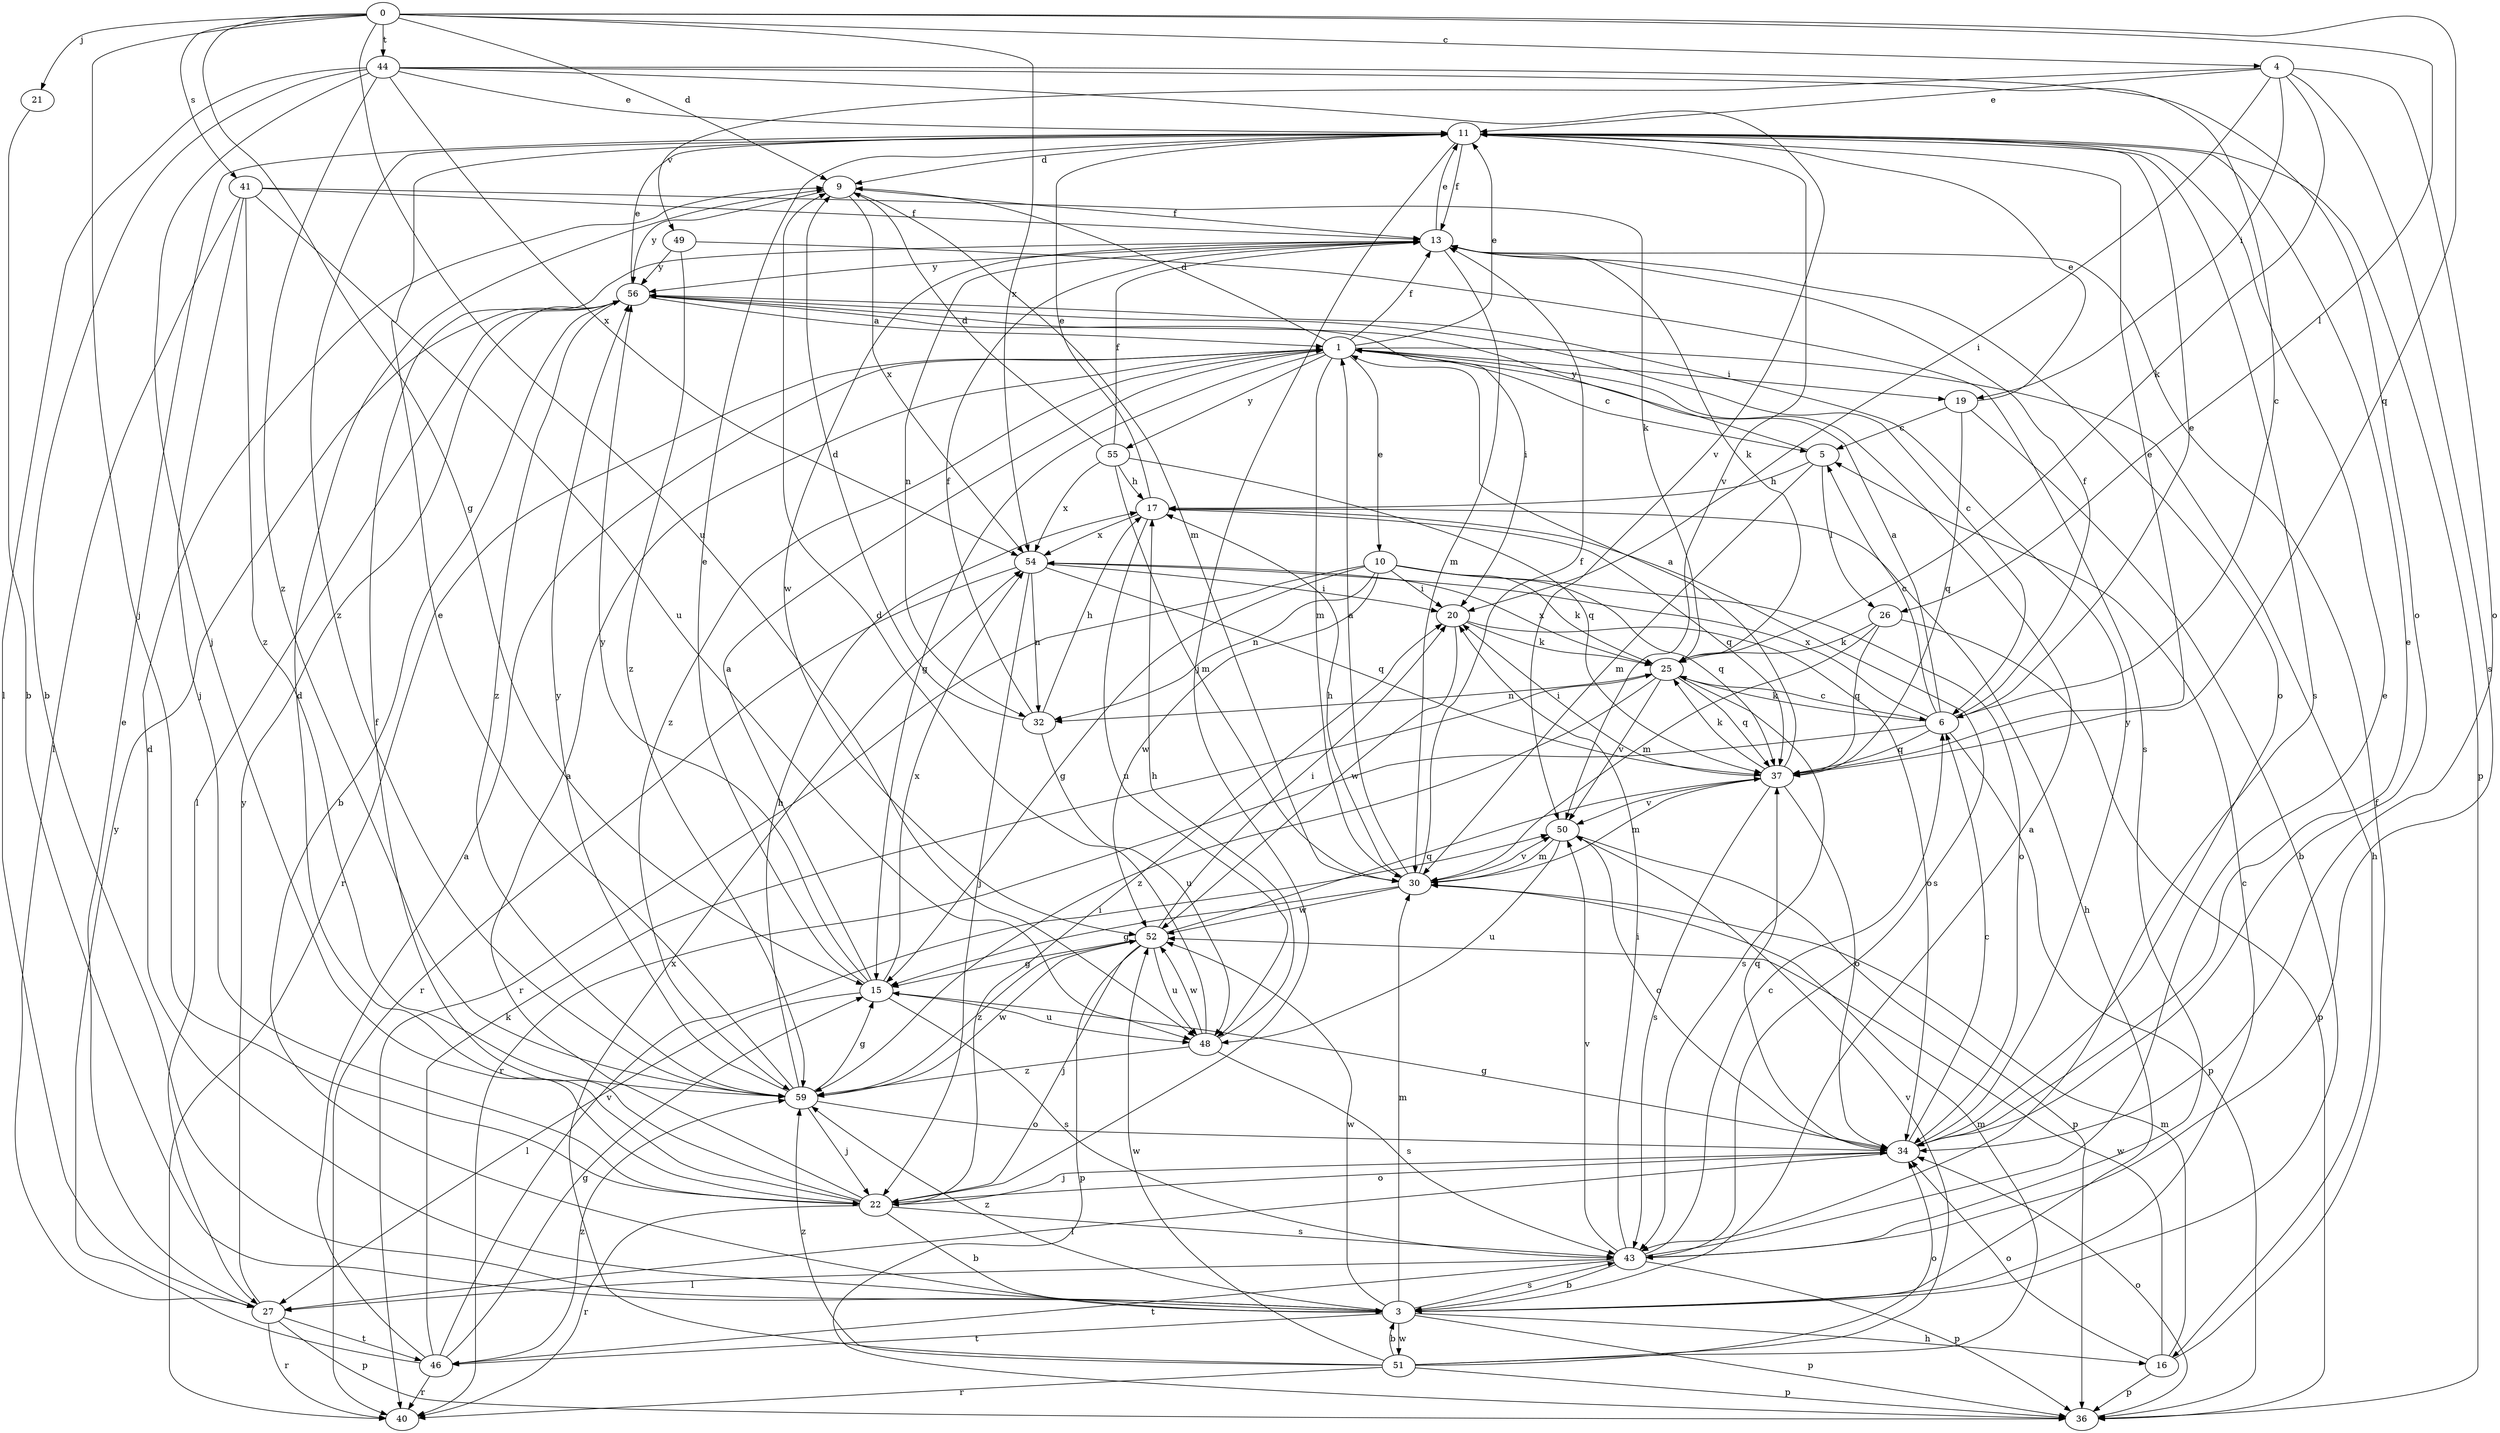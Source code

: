 strict digraph  {
0;
1;
3;
4;
5;
6;
9;
10;
11;
13;
15;
16;
17;
19;
20;
21;
22;
25;
26;
27;
30;
32;
34;
36;
37;
40;
41;
43;
44;
46;
48;
49;
50;
51;
52;
54;
55;
56;
59;
0 -> 4  [label=c];
0 -> 9  [label=d];
0 -> 15  [label=g];
0 -> 21  [label=j];
0 -> 22  [label=j];
0 -> 26  [label=l];
0 -> 37  [label=q];
0 -> 41  [label=s];
0 -> 44  [label=t];
0 -> 48  [label=u];
0 -> 54  [label=x];
1 -> 5  [label=c];
1 -> 9  [label=d];
1 -> 10  [label=e];
1 -> 11  [label=e];
1 -> 13  [label=f];
1 -> 15  [label=g];
1 -> 16  [label=h];
1 -> 19  [label=i];
1 -> 30  [label=m];
1 -> 40  [label=r];
1 -> 55  [label=y];
1 -> 59  [label=z];
3 -> 1  [label=a];
3 -> 5  [label=c];
3 -> 9  [label=d];
3 -> 16  [label=h];
3 -> 17  [label=h];
3 -> 30  [label=m];
3 -> 36  [label=p];
3 -> 43  [label=s];
3 -> 46  [label=t];
3 -> 51  [label=w];
3 -> 52  [label=w];
3 -> 59  [label=z];
4 -> 11  [label=e];
4 -> 19  [label=i];
4 -> 20  [label=i];
4 -> 25  [label=k];
4 -> 34  [label=o];
4 -> 43  [label=s];
4 -> 49  [label=v];
5 -> 17  [label=h];
5 -> 26  [label=l];
5 -> 30  [label=m];
5 -> 56  [label=y];
6 -> 1  [label=a];
6 -> 5  [label=c];
6 -> 11  [label=e];
6 -> 13  [label=f];
6 -> 25  [label=k];
6 -> 36  [label=p];
6 -> 37  [label=q];
6 -> 40  [label=r];
6 -> 54  [label=x];
9 -> 13  [label=f];
9 -> 30  [label=m];
9 -> 54  [label=x];
9 -> 56  [label=y];
10 -> 15  [label=g];
10 -> 20  [label=i];
10 -> 25  [label=k];
10 -> 32  [label=n];
10 -> 34  [label=o];
10 -> 37  [label=q];
10 -> 40  [label=r];
10 -> 52  [label=w];
11 -> 9  [label=d];
11 -> 13  [label=f];
11 -> 22  [label=j];
11 -> 36  [label=p];
11 -> 43  [label=s];
11 -> 50  [label=v];
11 -> 59  [label=z];
13 -> 11  [label=e];
13 -> 25  [label=k];
13 -> 30  [label=m];
13 -> 32  [label=n];
13 -> 34  [label=o];
13 -> 52  [label=w];
13 -> 56  [label=y];
15 -> 1  [label=a];
15 -> 11  [label=e];
15 -> 27  [label=l];
15 -> 43  [label=s];
15 -> 48  [label=u];
15 -> 54  [label=x];
15 -> 56  [label=y];
16 -> 13  [label=f];
16 -> 30  [label=m];
16 -> 34  [label=o];
16 -> 36  [label=p];
16 -> 52  [label=w];
17 -> 11  [label=e];
17 -> 37  [label=q];
17 -> 43  [label=s];
17 -> 48  [label=u];
17 -> 54  [label=x];
19 -> 3  [label=b];
19 -> 5  [label=c];
19 -> 11  [label=e];
19 -> 37  [label=q];
20 -> 25  [label=k];
20 -> 34  [label=o];
20 -> 52  [label=w];
21 -> 3  [label=b];
22 -> 1  [label=a];
22 -> 3  [label=b];
22 -> 9  [label=d];
22 -> 13  [label=f];
22 -> 20  [label=i];
22 -> 34  [label=o];
22 -> 40  [label=r];
22 -> 43  [label=s];
25 -> 6  [label=c];
25 -> 32  [label=n];
25 -> 37  [label=q];
25 -> 43  [label=s];
25 -> 50  [label=v];
25 -> 54  [label=x];
25 -> 59  [label=z];
26 -> 25  [label=k];
26 -> 30  [label=m];
26 -> 36  [label=p];
26 -> 37  [label=q];
27 -> 11  [label=e];
27 -> 36  [label=p];
27 -> 40  [label=r];
27 -> 46  [label=t];
27 -> 56  [label=y];
30 -> 1  [label=a];
30 -> 13  [label=f];
30 -> 15  [label=g];
30 -> 17  [label=h];
30 -> 50  [label=v];
30 -> 52  [label=w];
32 -> 9  [label=d];
32 -> 13  [label=f];
32 -> 17  [label=h];
32 -> 48  [label=u];
34 -> 6  [label=c];
34 -> 11  [label=e];
34 -> 15  [label=g];
34 -> 22  [label=j];
34 -> 27  [label=l];
34 -> 37  [label=q];
34 -> 56  [label=y];
36 -> 34  [label=o];
37 -> 1  [label=a];
37 -> 11  [label=e];
37 -> 20  [label=i];
37 -> 25  [label=k];
37 -> 30  [label=m];
37 -> 34  [label=o];
37 -> 43  [label=s];
37 -> 50  [label=v];
41 -> 13  [label=f];
41 -> 22  [label=j];
41 -> 25  [label=k];
41 -> 27  [label=l];
41 -> 48  [label=u];
41 -> 59  [label=z];
43 -> 3  [label=b];
43 -> 6  [label=c];
43 -> 11  [label=e];
43 -> 20  [label=i];
43 -> 27  [label=l];
43 -> 36  [label=p];
43 -> 46  [label=t];
43 -> 50  [label=v];
44 -> 3  [label=b];
44 -> 6  [label=c];
44 -> 11  [label=e];
44 -> 22  [label=j];
44 -> 27  [label=l];
44 -> 34  [label=o];
44 -> 50  [label=v];
44 -> 54  [label=x];
44 -> 59  [label=z];
46 -> 1  [label=a];
46 -> 15  [label=g];
46 -> 25  [label=k];
46 -> 40  [label=r];
46 -> 50  [label=v];
46 -> 56  [label=y];
46 -> 59  [label=z];
48 -> 9  [label=d];
48 -> 17  [label=h];
48 -> 43  [label=s];
48 -> 52  [label=w];
48 -> 59  [label=z];
49 -> 43  [label=s];
49 -> 56  [label=y];
49 -> 59  [label=z];
50 -> 30  [label=m];
50 -> 34  [label=o];
50 -> 36  [label=p];
50 -> 48  [label=u];
51 -> 3  [label=b];
51 -> 30  [label=m];
51 -> 34  [label=o];
51 -> 36  [label=p];
51 -> 40  [label=r];
51 -> 50  [label=v];
51 -> 52  [label=w];
51 -> 54  [label=x];
51 -> 59  [label=z];
52 -> 15  [label=g];
52 -> 20  [label=i];
52 -> 22  [label=j];
52 -> 36  [label=p];
52 -> 37  [label=q];
52 -> 48  [label=u];
52 -> 59  [label=z];
54 -> 20  [label=i];
54 -> 22  [label=j];
54 -> 32  [label=n];
54 -> 37  [label=q];
54 -> 40  [label=r];
55 -> 9  [label=d];
55 -> 13  [label=f];
55 -> 17  [label=h];
55 -> 30  [label=m];
55 -> 37  [label=q];
55 -> 54  [label=x];
56 -> 1  [label=a];
56 -> 3  [label=b];
56 -> 6  [label=c];
56 -> 11  [label=e];
56 -> 20  [label=i];
56 -> 27  [label=l];
56 -> 59  [label=z];
59 -> 11  [label=e];
59 -> 15  [label=g];
59 -> 17  [label=h];
59 -> 22  [label=j];
59 -> 34  [label=o];
59 -> 52  [label=w];
59 -> 56  [label=y];
}
